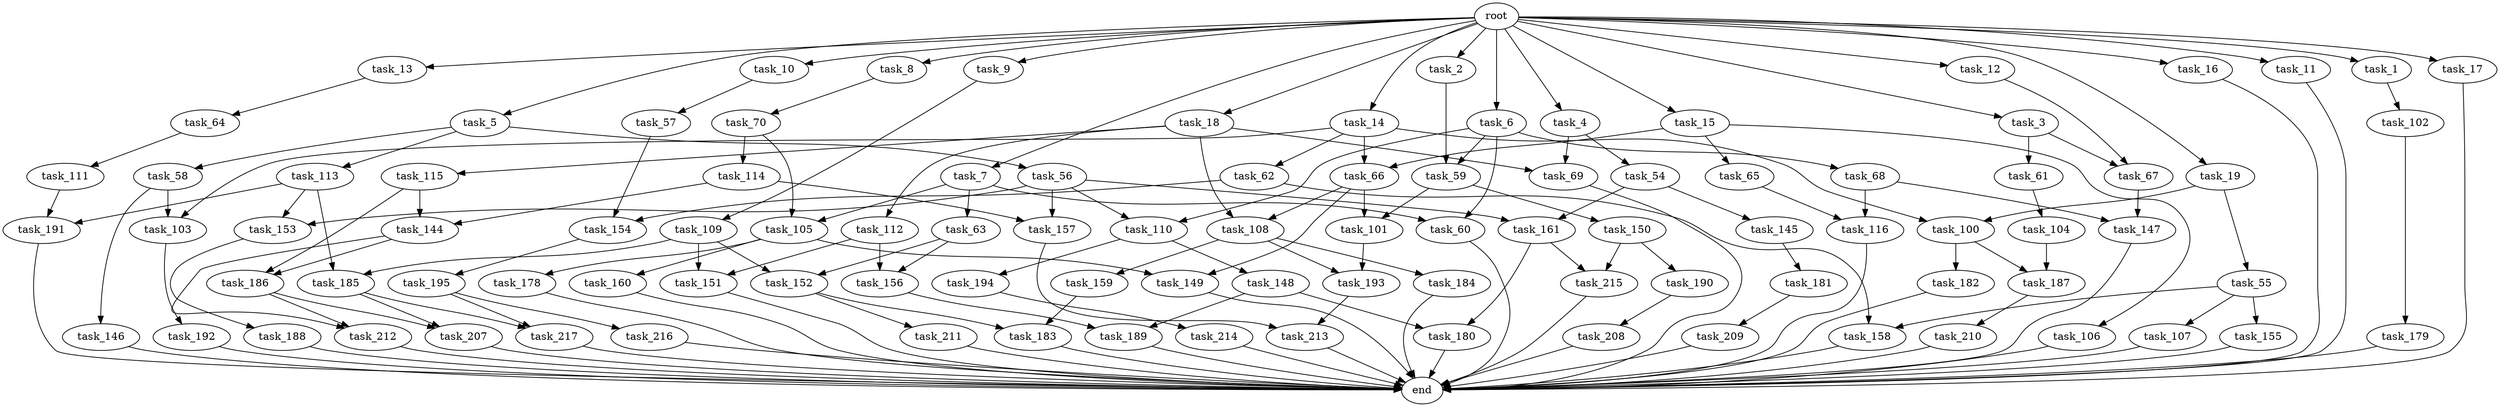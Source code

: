 digraph G {
  task_207 [size="446676598.784000"];
  task_149 [size="1116691496.960000"];
  task_192 [size="695784701.952000"];
  task_16 [size="1.024000"];
  task_54 [size="34359738.368000"];
  task_57 [size="214748364.800000"];
  task_212 [size="996432412.672000"];
  task_55 [size="858993459.200000"];
  task_115 [size="77309411.328000"];
  task_158 [size="730144440.320000"];
  task_19 [size="1.024000"];
  task_213 [size="627065225.216000"];
  task_190 [size="214748364.800000"];
  task_150 [size="137438953.472000"];
  task_114 [size="549755813.888000"];
  task_102 [size="420906795.008000"];
  task_11 [size="1.024000"];
  task_113 [size="34359738.368000"];
  task_68 [size="34359738.368000"];
  task_101 [size="558345748.480000"];
  task_58 [size="34359738.368000"];
  task_104 [size="34359738.368000"];
  task_145 [size="214748364.800000"];
  task_151 [size="523986010.112000"];
  task_179 [size="137438953.472000"];
  task_62 [size="34359738.368000"];
  task_14 [size="1.024000"];
  task_8 [size="1.024000"];
  task_1 [size="1.024000"];
  task_108 [size="498216206.336000"];
  task_156 [size="523986010.112000"];
  task_182 [size="549755813.888000"];
  task_6 [size="1.024000"];
  task_147 [size="584115552.256000"];
  task_5 [size="1.024000"];
  task_63 [size="137438953.472000"];
  task_191 [size="764504178.688000"];
  task_178 [size="695784701.952000"];
  task_217 [size="446676598.784000"];
  task_180 [size="936302870.528000"];
  root [size="0.000000"];
  task_216 [size="137438953.472000"];
  task_153 [size="687194767.360000"];
  task_7 [size="1.024000"];
  task_148 [size="858993459.200000"];
  task_159 [size="420906795.008000"];
  task_64 [size="137438953.472000"];
  task_152 [size="618475290.624000"];
  task_106 [size="858993459.200000"];
  task_157 [size="996432412.672000"];
  task_215 [size="1073741824.000000"];
  task_184 [size="420906795.008000"];
  task_155 [size="420906795.008000"];
  task_210 [size="77309411.328000"];
  task_195 [size="858993459.200000"];
  task_209 [size="77309411.328000"];
  task_110 [size="171798691.840000"];
  task_66 [size="893353197.568000"];
  task_4 [size="1.024000"];
  task_103 [size="455266533.376000"];
  task_18 [size="1.024000"];
  task_112 [size="77309411.328000"];
  task_65 [size="858993459.200000"];
  task_69 [size="111669149.696000"];
  task_208 [size="77309411.328000"];
  task_59 [size="455266533.376000"];
  task_188 [size="309237645.312000"];
  task_61 [size="420906795.008000"];
  task_154 [size="386547056.640000"];
  task_10 [size="1.024000"];
  task_12 [size="1.024000"];
  task_13 [size="1.024000"];
  task_186 [size="1408749273.088000"];
  task_187 [size="627065225.216000"];
  task_214 [size="549755813.888000"];
  task_111 [size="77309411.328000"];
  task_15 [size="1.024000"];
  end [size="0.000000"];
  task_211 [size="137438953.472000"];
  task_185 [size="858993459.200000"];
  task_70 [size="858993459.200000"];
  task_160 [size="695784701.952000"];
  task_193 [size="455266533.376000"];
  task_3 [size="1.024000"];
  task_181 [size="309237645.312000"];
  task_183 [size="446676598.784000"];
  task_144 [size="1408749273.088000"];
  task_105 [size="687194767.360000"];
  task_194 [size="858993459.200000"];
  task_109 [size="214748364.800000"];
  task_60 [size="171798691.840000"];
  task_9 [size="1.024000"];
  task_2 [size="1.024000"];
  task_67 [size="558345748.480000"];
  task_161 [size="352187318.272000"];
  task_100 [size="893353197.568000"];
  task_146 [size="420906795.008000"];
  task_17 [size="1.024000"];
  task_107 [size="420906795.008000"];
  task_189 [size="936302870.528000"];
  task_116 [size="111669149.696000"];
  task_56 [size="34359738.368000"];

  task_207 -> end [size="1.000000"];
  task_149 -> end [size="1.000000"];
  task_192 -> end [size="1.000000"];
  task_16 -> end [size="1.000000"];
  task_54 -> task_145 [size="209715200.000000"];
  task_54 -> task_161 [size="209715200.000000"];
  task_57 -> task_154 [size="75497472.000000"];
  task_212 -> end [size="1.000000"];
  task_55 -> task_155 [size="411041792.000000"];
  task_55 -> task_158 [size="411041792.000000"];
  task_55 -> task_107 [size="411041792.000000"];
  task_115 -> task_144 [size="536870912.000000"];
  task_115 -> task_186 [size="536870912.000000"];
  task_158 -> end [size="1.000000"];
  task_19 -> task_55 [size="838860800.000000"];
  task_19 -> task_100 [size="838860800.000000"];
  task_213 -> end [size="1.000000"];
  task_190 -> task_208 [size="75497472.000000"];
  task_150 -> task_215 [size="209715200.000000"];
  task_150 -> task_190 [size="209715200.000000"];
  task_114 -> task_144 [size="838860800.000000"];
  task_114 -> task_157 [size="838860800.000000"];
  task_102 -> task_179 [size="134217728.000000"];
  task_11 -> end [size="1.000000"];
  task_113 -> task_185 [size="536870912.000000"];
  task_113 -> task_153 [size="536870912.000000"];
  task_113 -> task_191 [size="536870912.000000"];
  task_68 -> task_116 [size="33554432.000000"];
  task_68 -> task_147 [size="33554432.000000"];
  task_101 -> task_193 [size="33554432.000000"];
  task_58 -> task_103 [size="411041792.000000"];
  task_58 -> task_146 [size="411041792.000000"];
  task_104 -> task_187 [size="75497472.000000"];
  task_145 -> task_181 [size="301989888.000000"];
  task_151 -> end [size="1.000000"];
  task_179 -> end [size="1.000000"];
  task_62 -> task_154 [size="301989888.000000"];
  task_62 -> task_158 [size="301989888.000000"];
  task_14 -> task_62 [size="33554432.000000"];
  task_14 -> task_100 [size="33554432.000000"];
  task_14 -> task_103 [size="33554432.000000"];
  task_14 -> task_66 [size="33554432.000000"];
  task_8 -> task_70 [size="838860800.000000"];
  task_1 -> task_102 [size="411041792.000000"];
  task_108 -> task_159 [size="411041792.000000"];
  task_108 -> task_193 [size="411041792.000000"];
  task_108 -> task_184 [size="411041792.000000"];
  task_156 -> task_189 [size="838860800.000000"];
  task_182 -> end [size="1.000000"];
  task_6 -> task_59 [size="33554432.000000"];
  task_6 -> task_60 [size="33554432.000000"];
  task_6 -> task_110 [size="33554432.000000"];
  task_6 -> task_68 [size="33554432.000000"];
  task_147 -> end [size="1.000000"];
  task_5 -> task_113 [size="33554432.000000"];
  task_5 -> task_58 [size="33554432.000000"];
  task_5 -> task_56 [size="33554432.000000"];
  task_63 -> task_156 [size="301989888.000000"];
  task_63 -> task_152 [size="301989888.000000"];
  task_191 -> end [size="1.000000"];
  task_178 -> end [size="1.000000"];
  task_217 -> end [size="1.000000"];
  task_180 -> end [size="1.000000"];
  root -> task_2 [size="1.000000"];
  root -> task_7 [size="1.000000"];
  root -> task_5 [size="1.000000"];
  root -> task_11 [size="1.000000"];
  root -> task_10 [size="1.000000"];
  root -> task_16 [size="1.000000"];
  root -> task_4 [size="1.000000"];
  root -> task_17 [size="1.000000"];
  root -> task_3 [size="1.000000"];
  root -> task_13 [size="1.000000"];
  root -> task_18 [size="1.000000"];
  root -> task_9 [size="1.000000"];
  root -> task_19 [size="1.000000"];
  root -> task_6 [size="1.000000"];
  root -> task_14 [size="1.000000"];
  root -> task_8 [size="1.000000"];
  root -> task_12 [size="1.000000"];
  root -> task_15 [size="1.000000"];
  root -> task_1 [size="1.000000"];
  task_216 -> end [size="1.000000"];
  task_153 -> task_188 [size="301989888.000000"];
  task_7 -> task_60 [size="134217728.000000"];
  task_7 -> task_105 [size="134217728.000000"];
  task_7 -> task_63 [size="134217728.000000"];
  task_148 -> task_189 [size="75497472.000000"];
  task_148 -> task_180 [size="75497472.000000"];
  task_159 -> task_183 [size="301989888.000000"];
  task_64 -> task_111 [size="75497472.000000"];
  task_152 -> task_211 [size="134217728.000000"];
  task_152 -> task_183 [size="134217728.000000"];
  task_106 -> end [size="1.000000"];
  task_157 -> task_213 [size="75497472.000000"];
  task_215 -> end [size="1.000000"];
  task_184 -> end [size="1.000000"];
  task_155 -> end [size="1.000000"];
  task_210 -> end [size="1.000000"];
  task_195 -> task_216 [size="134217728.000000"];
  task_195 -> task_217 [size="134217728.000000"];
  task_209 -> end [size="1.000000"];
  task_110 -> task_148 [size="838860800.000000"];
  task_110 -> task_194 [size="838860800.000000"];
  task_66 -> task_108 [size="411041792.000000"];
  task_66 -> task_149 [size="411041792.000000"];
  task_66 -> task_101 [size="411041792.000000"];
  task_4 -> task_54 [size="33554432.000000"];
  task_4 -> task_69 [size="33554432.000000"];
  task_103 -> task_192 [size="679477248.000000"];
  task_18 -> task_108 [size="75497472.000000"];
  task_18 -> task_115 [size="75497472.000000"];
  task_18 -> task_69 [size="75497472.000000"];
  task_18 -> task_112 [size="75497472.000000"];
  task_112 -> task_156 [size="209715200.000000"];
  task_112 -> task_151 [size="209715200.000000"];
  task_65 -> task_116 [size="75497472.000000"];
  task_69 -> end [size="1.000000"];
  task_208 -> end [size="1.000000"];
  task_59 -> task_150 [size="134217728.000000"];
  task_59 -> task_101 [size="134217728.000000"];
  task_188 -> end [size="1.000000"];
  task_61 -> task_104 [size="33554432.000000"];
  task_154 -> task_195 [size="838860800.000000"];
  task_10 -> task_57 [size="209715200.000000"];
  task_12 -> task_67 [size="134217728.000000"];
  task_13 -> task_64 [size="134217728.000000"];
  task_186 -> task_212 [size="134217728.000000"];
  task_186 -> task_207 [size="134217728.000000"];
  task_187 -> task_210 [size="75497472.000000"];
  task_214 -> end [size="1.000000"];
  task_111 -> task_191 [size="209715200.000000"];
  task_15 -> task_66 [size="838860800.000000"];
  task_15 -> task_106 [size="838860800.000000"];
  task_15 -> task_65 [size="838860800.000000"];
  task_211 -> end [size="1.000000"];
  task_185 -> task_207 [size="301989888.000000"];
  task_185 -> task_217 [size="301989888.000000"];
  task_70 -> task_114 [size="536870912.000000"];
  task_70 -> task_105 [size="536870912.000000"];
  task_160 -> end [size="1.000000"];
  task_193 -> task_213 [size="536870912.000000"];
  task_3 -> task_61 [size="411041792.000000"];
  task_3 -> task_67 [size="411041792.000000"];
  task_181 -> task_209 [size="75497472.000000"];
  task_183 -> end [size="1.000000"];
  task_144 -> task_212 [size="838860800.000000"];
  task_144 -> task_186 [size="838860800.000000"];
  task_105 -> task_178 [size="679477248.000000"];
  task_105 -> task_160 [size="679477248.000000"];
  task_105 -> task_149 [size="679477248.000000"];
  task_194 -> task_214 [size="536870912.000000"];
  task_109 -> task_185 [size="301989888.000000"];
  task_109 -> task_152 [size="301989888.000000"];
  task_109 -> task_151 [size="301989888.000000"];
  task_60 -> end [size="1.000000"];
  task_9 -> task_109 [size="209715200.000000"];
  task_2 -> task_59 [size="411041792.000000"];
  task_67 -> task_147 [size="536870912.000000"];
  task_161 -> task_215 [size="838860800.000000"];
  task_161 -> task_180 [size="838860800.000000"];
  task_100 -> task_187 [size="536870912.000000"];
  task_100 -> task_182 [size="536870912.000000"];
  task_146 -> end [size="1.000000"];
  task_17 -> end [size="1.000000"];
  task_107 -> end [size="1.000000"];
  task_189 -> end [size="1.000000"];
  task_116 -> end [size="1.000000"];
  task_56 -> task_153 [size="134217728.000000"];
  task_56 -> task_157 [size="134217728.000000"];
  task_56 -> task_110 [size="134217728.000000"];
  task_56 -> task_161 [size="134217728.000000"];
}
